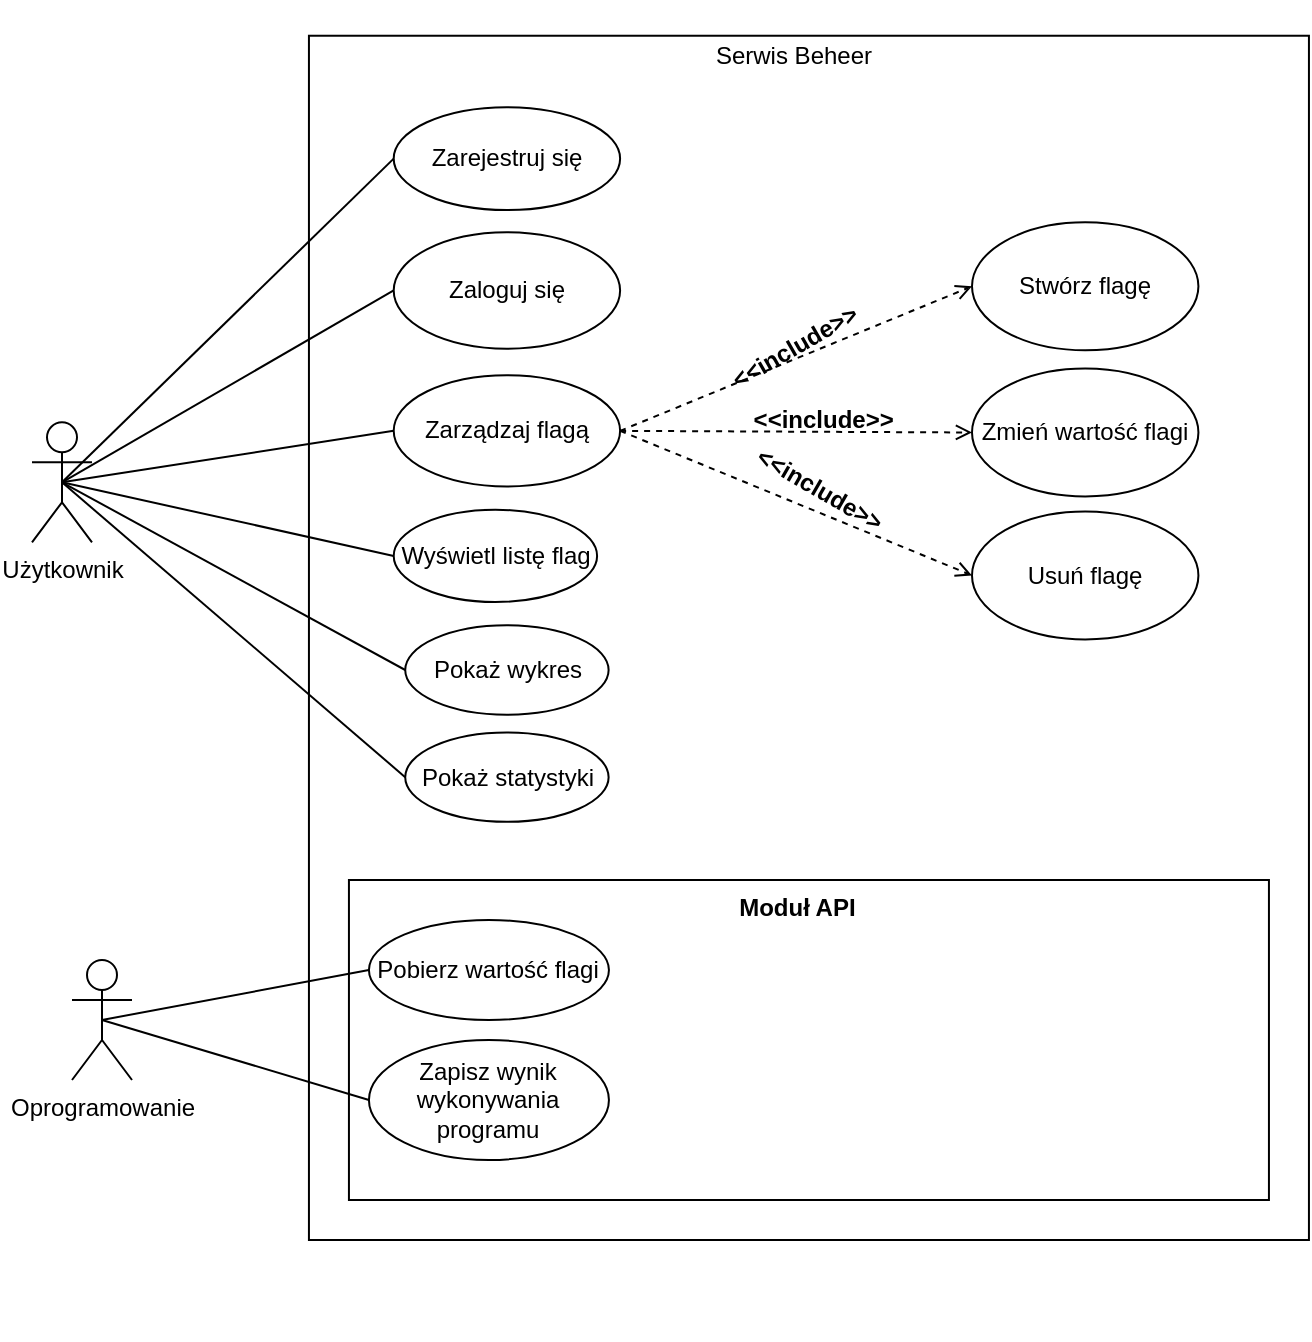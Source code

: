 <mxfile version="16.6.6" type="device"><diagram id="fwJn8Ch7LkDBj_WFxaw9" name="Page-1"><mxGraphModel dx="1240" dy="689" grid="1" gridSize="10" guides="1" tooltips="1" connect="1" arrows="1" fold="1" page="1" pageScale="1" pageWidth="827" pageHeight="1169" math="0" shadow="0"><root><mxCell id="0"/><mxCell id="1" parent="0"/><mxCell id="4bolcon3FT-rSPbx6MUC-4" value="" style="group" vertex="1" connectable="0" parent="1"><mxGeometry x="180" y="30" width="508.47" height="670" as="geometry"/></mxCell><mxCell id="4bolcon3FT-rSPbx6MUC-1" value="" style="rounded=0;whiteSpace=wrap;html=1;" vertex="1" parent="4bolcon3FT-rSPbx6MUC-4"><mxGeometry x="8.47" y="17.87" width="500" height="602.13" as="geometry"/></mxCell><mxCell id="4bolcon3FT-rSPbx6MUC-3" value="Serwis Beheer" style="text;html=1;strokeColor=none;fillColor=none;align=center;verticalAlign=middle;whiteSpace=wrap;rounded=0;" vertex="1" parent="4bolcon3FT-rSPbx6MUC-4"><mxGeometry x="203.949" y="8.933" width="94.34" height="38.389" as="geometry"/></mxCell><mxCell id="4bolcon3FT-rSPbx6MUC-10" value="Stwórz flagę" style="ellipse;whiteSpace=wrap;html=1;" vertex="1" parent="4bolcon3FT-rSPbx6MUC-4"><mxGeometry x="339.999" y="111.159" width="113.208" height="63.982" as="geometry"/></mxCell><mxCell id="4bolcon3FT-rSPbx6MUC-12" value="Zmień wartość flagi" style="ellipse;whiteSpace=wrap;html=1;" vertex="1" parent="4bolcon3FT-rSPbx6MUC-4"><mxGeometry x="339.999" y="184.248" width="113.208" height="63.982" as="geometry"/></mxCell><mxCell id="4bolcon3FT-rSPbx6MUC-13" value="Usuń flagę" style="ellipse;whiteSpace=wrap;html=1;" vertex="1" parent="4bolcon3FT-rSPbx6MUC-4"><mxGeometry x="339.999" y="255.711" width="113.208" height="63.982" as="geometry"/></mxCell><mxCell id="4bolcon3FT-rSPbx6MUC-34" style="edgeStyle=none;rounded=0;orthogonalLoop=1;jettySize=auto;html=1;exitX=1;exitY=0.5;exitDx=0;exitDy=0;entryX=0;entryY=0.5;entryDx=0;entryDy=0;dashed=1;strokeColor=none;" edge="1" parent="4bolcon3FT-rSPbx6MUC-4" source="4bolcon3FT-rSPbx6MUC-15" target="4bolcon3FT-rSPbx6MUC-10"><mxGeometry relative="1" as="geometry"/></mxCell><mxCell id="4bolcon3FT-rSPbx6MUC-36" style="edgeStyle=none;rounded=0;orthogonalLoop=1;jettySize=auto;html=1;exitX=1;exitY=0.5;exitDx=0;exitDy=0;entryX=0;entryY=0.5;entryDx=0;entryDy=0;dashed=1;strokeColor=default;endArrow=open;endFill=0;" edge="1" parent="4bolcon3FT-rSPbx6MUC-4" source="4bolcon3FT-rSPbx6MUC-15" target="4bolcon3FT-rSPbx6MUC-13"><mxGeometry relative="1" as="geometry"/></mxCell><mxCell id="4bolcon3FT-rSPbx6MUC-58" style="edgeStyle=none;rounded=0;orthogonalLoop=1;jettySize=auto;html=1;exitX=1;exitY=0.5;exitDx=0;exitDy=0;entryX=0;entryY=0.5;entryDx=0;entryDy=0;dashed=1;endArrow=open;endFill=0;strokeColor=default;strokeWidth=1;" edge="1" parent="4bolcon3FT-rSPbx6MUC-4" source="4bolcon3FT-rSPbx6MUC-15" target="4bolcon3FT-rSPbx6MUC-10"><mxGeometry relative="1" as="geometry"/></mxCell><mxCell id="4bolcon3FT-rSPbx6MUC-15" value="Zarządzaj flagą" style="ellipse;whiteSpace=wrap;html=1;rounded=0;" vertex="1" parent="4bolcon3FT-rSPbx6MUC-4"><mxGeometry x="50.856" y="187.6" width="113.203" height="55.646" as="geometry"/></mxCell><mxCell id="4bolcon3FT-rSPbx6MUC-16" value="Zarejestruj się" style="ellipse;whiteSpace=wrap;html=1;rounded=0;" vertex="1" parent="4bolcon3FT-rSPbx6MUC-4"><mxGeometry x="50.856" y="53.6" width="113.203" height="51.429" as="geometry"/></mxCell><mxCell id="4bolcon3FT-rSPbx6MUC-17" value="Zaloguj się" style="ellipse;whiteSpace=wrap;html=1;rounded=0;" vertex="1" parent="4bolcon3FT-rSPbx6MUC-4"><mxGeometry x="50.856" y="116.133" width="113.203" height="58.192" as="geometry"/></mxCell><mxCell id="4bolcon3FT-rSPbx6MUC-18" value="Pokaż statystyki" style="ellipse;whiteSpace=wrap;html=1;rounded=0;" vertex="1" parent="4bolcon3FT-rSPbx6MUC-4"><mxGeometry x="56.61" y="366.267" width="101.695" height="44.667" as="geometry"/></mxCell><mxCell id="4bolcon3FT-rSPbx6MUC-19" value="Pokaż wykres" style="ellipse;whiteSpace=wrap;html=1;rounded=0;" vertex="1" parent="4bolcon3FT-rSPbx6MUC-4"><mxGeometry x="56.61" y="312.667" width="101.695" height="44.667" as="geometry"/></mxCell><mxCell id="4bolcon3FT-rSPbx6MUC-20" value="Wyświetl listę flag" style="ellipse;whiteSpace=wrap;html=1;rounded=0;" vertex="1" parent="4bolcon3FT-rSPbx6MUC-4"><mxGeometry x="50.856" y="254.895" width="101.695" height="46.123" as="geometry"/></mxCell><mxCell id="4bolcon3FT-rSPbx6MUC-45" value="" style="group" vertex="1" connectable="0" parent="4bolcon3FT-rSPbx6MUC-4"><mxGeometry x="231.93" y="197.346" width="67.797" height="23.227" as="geometry"/></mxCell><mxCell id="4bolcon3FT-rSPbx6MUC-46" value="" style="group;rotation=0;" vertex="1" connectable="0" parent="4bolcon3FT-rSPbx6MUC-45"><mxGeometry width="67.797" height="23.227" as="geometry"/></mxCell><mxCell id="4bolcon3FT-rSPbx6MUC-35" style="edgeStyle=none;rounded=0;orthogonalLoop=1;jettySize=auto;html=1;exitX=1;exitY=0.5;exitDx=0;exitDy=0;entryX=0;entryY=0.5;entryDx=0;entryDy=0;dashed=1;strokeColor=default;endArrow=open;endFill=0;" edge="1" parent="4bolcon3FT-rSPbx6MUC-46" source="4bolcon3FT-rSPbx6MUC-15" target="4bolcon3FT-rSPbx6MUC-12"><mxGeometry relative="1" as="geometry"/></mxCell><mxCell id="4bolcon3FT-rSPbx6MUC-37" value="&lt;&lt;include&gt;&gt;" style="text;align=center;fontStyle=1;verticalAlign=middle;spacingLeft=3;spacingRight=3;strokeColor=none;rotatable=0;points=[[0,0.5],[1,0.5]];portConstraint=eastwest;rounded=0;rotation=0;" vertex="1" parent="4bolcon3FT-rSPbx6MUC-46"><mxGeometry width="67.797" height="23.227" as="geometry"/></mxCell><mxCell id="4bolcon3FT-rSPbx6MUC-47" value="" style="group;rotation=-30;" vertex="1" connectable="0" parent="4bolcon3FT-rSPbx6MUC-4"><mxGeometry x="217.218" y="161.023" width="67.797" height="23.227" as="geometry"/></mxCell><mxCell id="4bolcon3FT-rSPbx6MUC-48" value="" style="group;rotation=-30;" vertex="1" connectable="0" parent="4bolcon3FT-rSPbx6MUC-47"><mxGeometry width="67.797" height="23.227" as="geometry"/></mxCell><mxCell id="4bolcon3FT-rSPbx6MUC-49" style="edgeStyle=none;rounded=0;orthogonalLoop=1;jettySize=auto;html=1;exitX=1;exitY=0.5;exitDx=0;exitDy=0;entryX=0;entryY=0.5;entryDx=0;entryDy=0;dashed=1;strokeColor=default;" edge="1" parent="4bolcon3FT-rSPbx6MUC-48"><mxGeometry relative="1" as="geometry"/></mxCell><mxCell id="4bolcon3FT-rSPbx6MUC-50" value="&lt;&lt;include&gt;&gt;" style="text;align=center;fontStyle=1;verticalAlign=middle;spacingLeft=3;spacingRight=3;strokeColor=none;rotatable=0;points=[[0,0.5],[1,0.5]];portConstraint=eastwest;rounded=0;rotation=-30;" vertex="1" parent="4bolcon3FT-rSPbx6MUC-48"><mxGeometry width="67.797" height="23.227" as="geometry"/></mxCell><mxCell id="4bolcon3FT-rSPbx6MUC-51" value="" style="group;rotation=30;" vertex="1" connectable="0" parent="4bolcon3FT-rSPbx6MUC-4"><mxGeometry x="230.489" y="232.481" width="67.797" height="23.227" as="geometry"/></mxCell><mxCell id="4bolcon3FT-rSPbx6MUC-52" value="" style="group;rotation=30;" vertex="1" connectable="0" parent="4bolcon3FT-rSPbx6MUC-51"><mxGeometry width="67.797" height="23.227" as="geometry"/></mxCell><mxCell id="4bolcon3FT-rSPbx6MUC-53" style="edgeStyle=none;rounded=0;orthogonalLoop=1;jettySize=auto;html=1;exitX=1;exitY=0.5;exitDx=0;exitDy=0;entryX=0;entryY=0.5;entryDx=0;entryDy=0;dashed=1;strokeColor=default;" edge="1" parent="4bolcon3FT-rSPbx6MUC-52"><mxGeometry relative="1" as="geometry"/></mxCell><mxCell id="4bolcon3FT-rSPbx6MUC-54" value="&lt;&lt;include&gt;&gt;" style="text;align=center;fontStyle=1;verticalAlign=middle;spacingLeft=3;spacingRight=3;strokeColor=none;rotatable=0;points=[[0,0.5],[1,0.5]];portConstraint=eastwest;rounded=0;rotation=30;" vertex="1" parent="4bolcon3FT-rSPbx6MUC-52"><mxGeometry width="67.797" height="23.227" as="geometry"/></mxCell><mxCell id="4bolcon3FT-rSPbx6MUC-73" value="" style="group" vertex="1" connectable="0" parent="4bolcon3FT-rSPbx6MUC-4"><mxGeometry x="28.47" y="440" width="460" height="160" as="geometry"/></mxCell><mxCell id="4bolcon3FT-rSPbx6MUC-66" value="" style="html=1;rounded=0;" vertex="1" parent="4bolcon3FT-rSPbx6MUC-73"><mxGeometry width="460" height="160" as="geometry"/></mxCell><mxCell id="4bolcon3FT-rSPbx6MUC-67" value="Moduł API" style="text;align=center;fontStyle=1;verticalAlign=middle;spacingLeft=3;spacingRight=3;strokeColor=none;rotatable=0;points=[[0,0.5],[1,0.5]];portConstraint=eastwest;rounded=0;" vertex="1" parent="4bolcon3FT-rSPbx6MUC-73"><mxGeometry x="184.24" width="80" height="26" as="geometry"/></mxCell><mxCell id="4bolcon3FT-rSPbx6MUC-68" value="Pobierz wartość flagi" style="ellipse;whiteSpace=wrap;html=1;rounded=0;" vertex="1" parent="4bolcon3FT-rSPbx6MUC-73"><mxGeometry x="10" y="20" width="120" height="50" as="geometry"/></mxCell><mxCell id="4bolcon3FT-rSPbx6MUC-69" value="Zapisz wynik wykonywania programu" style="ellipse;whiteSpace=wrap;html=1;rounded=0;" vertex="1" parent="4bolcon3FT-rSPbx6MUC-73"><mxGeometry x="10" y="80" width="120" height="60" as="geometry"/></mxCell><mxCell id="4bolcon3FT-rSPbx6MUC-60" style="edgeStyle=none;rounded=0;orthogonalLoop=1;jettySize=auto;html=1;exitX=0.5;exitY=0.5;exitDx=0;exitDy=0;exitPerimeter=0;entryX=0;entryY=0.5;entryDx=0;entryDy=0;endArrow=none;endFill=0;strokeColor=default;strokeWidth=1;" edge="1" parent="1" source="4bolcon3FT-rSPbx6MUC-2" target="4bolcon3FT-rSPbx6MUC-16"><mxGeometry relative="1" as="geometry"/></mxCell><mxCell id="4bolcon3FT-rSPbx6MUC-61" style="edgeStyle=none;rounded=0;orthogonalLoop=1;jettySize=auto;html=1;exitX=0.5;exitY=0.5;exitDx=0;exitDy=0;exitPerimeter=0;entryX=0;entryY=0.5;entryDx=0;entryDy=0;endArrow=none;endFill=0;strokeColor=default;strokeWidth=1;" edge="1" parent="1" source="4bolcon3FT-rSPbx6MUC-2" target="4bolcon3FT-rSPbx6MUC-17"><mxGeometry relative="1" as="geometry"/></mxCell><mxCell id="4bolcon3FT-rSPbx6MUC-62" style="edgeStyle=none;rounded=0;orthogonalLoop=1;jettySize=auto;html=1;exitX=0.5;exitY=0.5;exitDx=0;exitDy=0;exitPerimeter=0;entryX=0;entryY=0.5;entryDx=0;entryDy=0;endArrow=none;endFill=0;strokeColor=default;strokeWidth=1;" edge="1" parent="1" source="4bolcon3FT-rSPbx6MUC-2" target="4bolcon3FT-rSPbx6MUC-15"><mxGeometry relative="1" as="geometry"/></mxCell><mxCell id="4bolcon3FT-rSPbx6MUC-63" style="edgeStyle=none;rounded=0;orthogonalLoop=1;jettySize=auto;html=1;exitX=0.5;exitY=0.5;exitDx=0;exitDy=0;exitPerimeter=0;entryX=0;entryY=0.5;entryDx=0;entryDy=0;endArrow=none;endFill=0;strokeColor=default;strokeWidth=1;" edge="1" parent="1" source="4bolcon3FT-rSPbx6MUC-2" target="4bolcon3FT-rSPbx6MUC-18"><mxGeometry relative="1" as="geometry"/></mxCell><mxCell id="4bolcon3FT-rSPbx6MUC-64" style="edgeStyle=none;rounded=0;orthogonalLoop=1;jettySize=auto;html=1;exitX=0.5;exitY=0.5;exitDx=0;exitDy=0;exitPerimeter=0;entryX=0;entryY=0.5;entryDx=0;entryDy=0;endArrow=none;endFill=0;strokeColor=default;strokeWidth=1;" edge="1" parent="1" source="4bolcon3FT-rSPbx6MUC-2" target="4bolcon3FT-rSPbx6MUC-19"><mxGeometry relative="1" as="geometry"/></mxCell><mxCell id="4bolcon3FT-rSPbx6MUC-65" style="edgeStyle=none;rounded=0;orthogonalLoop=1;jettySize=auto;html=1;exitX=0.5;exitY=0.5;exitDx=0;exitDy=0;exitPerimeter=0;entryX=0;entryY=0.5;entryDx=0;entryDy=0;endArrow=none;endFill=0;strokeColor=default;strokeWidth=1;" edge="1" parent="1" source="4bolcon3FT-rSPbx6MUC-2" target="4bolcon3FT-rSPbx6MUC-20"><mxGeometry relative="1" as="geometry"/></mxCell><mxCell id="4bolcon3FT-rSPbx6MUC-2" value="Użytkownik" style="shape=umlActor;verticalLabelPosition=bottom;verticalAlign=top;html=1;outlineConnect=0;" vertex="1" parent="1"><mxGeometry x="50" y="241.14" width="30" height="60" as="geometry"/></mxCell><mxCell id="4bolcon3FT-rSPbx6MUC-75" style="edgeStyle=none;rounded=0;orthogonalLoop=1;jettySize=auto;html=1;exitX=0.5;exitY=0.5;exitDx=0;exitDy=0;exitPerimeter=0;entryX=0;entryY=0.5;entryDx=0;entryDy=0;endArrow=none;endFill=0;strokeColor=default;strokeWidth=1;" edge="1" parent="1" source="4bolcon3FT-rSPbx6MUC-70" target="4bolcon3FT-rSPbx6MUC-68"><mxGeometry relative="1" as="geometry"/></mxCell><mxCell id="4bolcon3FT-rSPbx6MUC-70" value="Oprogramowanie" style="shape=umlActor;verticalLabelPosition=bottom;verticalAlign=top;html=1;rounded=0;" vertex="1" parent="1"><mxGeometry x="70" y="510" width="30" height="60" as="geometry"/></mxCell><mxCell id="4bolcon3FT-rSPbx6MUC-76" style="edgeStyle=none;rounded=0;orthogonalLoop=1;jettySize=auto;html=1;exitX=0;exitY=0.5;exitDx=0;exitDy=0;entryX=0.5;entryY=0.5;entryDx=0;entryDy=0;entryPerimeter=0;endArrow=none;endFill=0;strokeColor=default;strokeWidth=1;" edge="1" parent="1" source="4bolcon3FT-rSPbx6MUC-69" target="4bolcon3FT-rSPbx6MUC-70"><mxGeometry relative="1" as="geometry"/></mxCell></root></mxGraphModel></diagram></mxfile>
